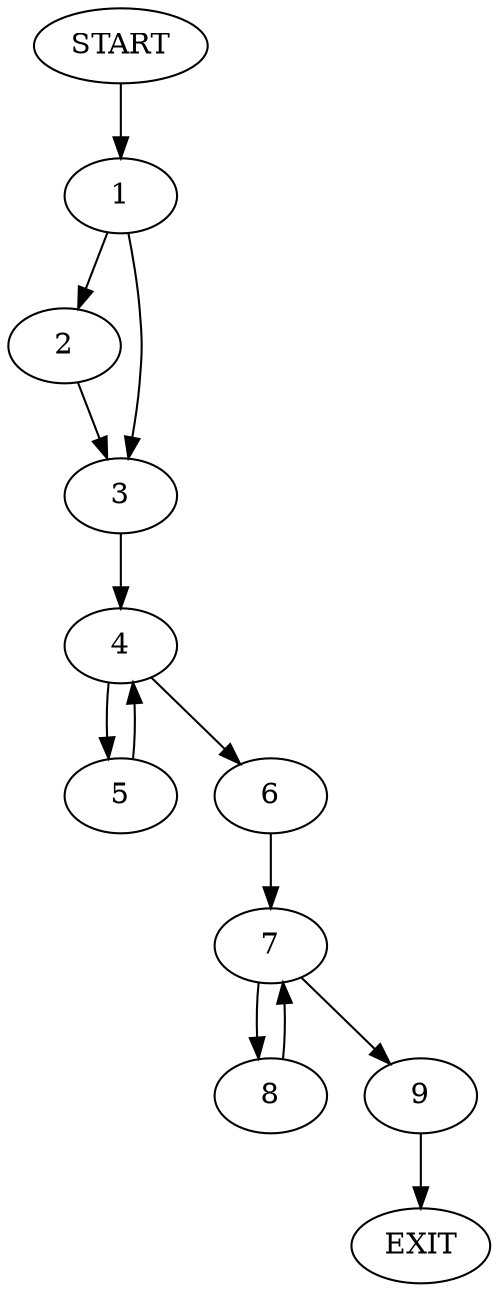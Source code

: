 digraph {
0 [label="START"]
10 [label="EXIT"]
0 -> 1
1 -> 2
1 -> 3
2 -> 3
3 -> 4
4 -> 5
4 -> 6
5 -> 4
6 -> 7
7 -> 8
7 -> 9
8 -> 7
9 -> 10
}
